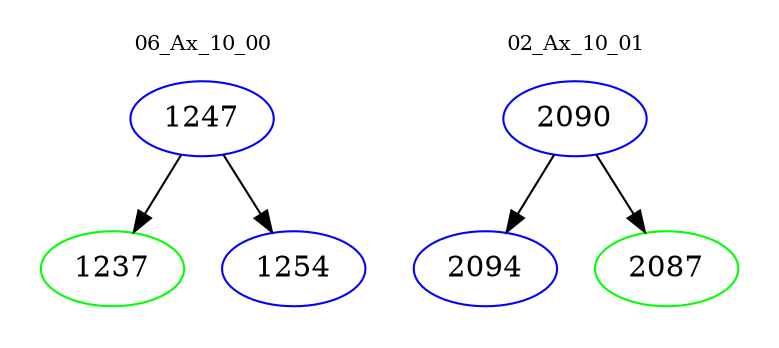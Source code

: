 digraph{
subgraph cluster_0 {
color = white
label = "06_Ax_10_00";
fontsize=10;
T0_1247 [label="1247", color="blue"]
T0_1247 -> T0_1237 [color="black"]
T0_1237 [label="1237", color="green"]
T0_1247 -> T0_1254 [color="black"]
T0_1254 [label="1254", color="blue"]
}
subgraph cluster_1 {
color = white
label = "02_Ax_10_01";
fontsize=10;
T1_2090 [label="2090", color="blue"]
T1_2090 -> T1_2094 [color="black"]
T1_2094 [label="2094", color="blue"]
T1_2090 -> T1_2087 [color="black"]
T1_2087 [label="2087", color="green"]
}
}
